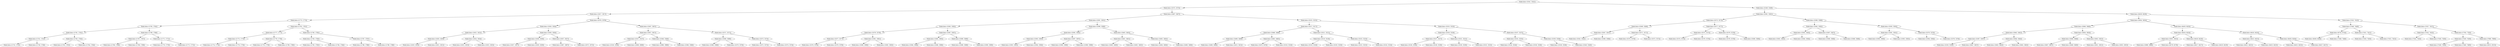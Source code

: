 digraph G{
488594338 [label="Node{data=[3541, 3541]}"]
488594338 -> 692000682
692000682 [label="Node{data=[3375, 3375]}"]
692000682 -> 1458837992
1458837992 [label="Node{data=[1817, 1817]}"]
1458837992 -> 298700672
298700672 [label="Node{data=[1773, 1773]}"]
298700672 -> 1986544720
1986544720 [label="Node{data=[1765, 1765]}"]
1986544720 -> 666603376
666603376 [label="Node{data=[1761, 1761]}"]
666603376 -> 1375136054
1375136054 [label="Node{data=[1741, 1741]}"]
1375136054 -> 775462215
775462215 [label="Node{data=[1732, 1732]}"]
1375136054 -> 440800788
440800788 [label="Node{data=[1758, 1758]}"]
666603376 -> 1635637795
1635637795 [label="Node{data=[1763, 1763]}"]
1635637795 -> 119808099
119808099 [label="Node{data=[1762, 1762]}"]
1635637795 -> 1830573925
1830573925 [label="Node{data=[1764, 1764]}"]
1986544720 -> 1203767908
1203767908 [label="Node{data=[1769, 1769]}"]
1203767908 -> 1214479485
1214479485 [label="Node{data=[1767, 1767]}"]
1214479485 -> 1851947562
1851947562 [label="Node{data=[1766, 1766]}"]
1214479485 -> 1640677372
1640677372 [label="Node{data=[1768, 1768]}"]
1203767908 -> 647895691
647895691 [label="Node{data=[1771, 1771]}"]
647895691 -> 1976371889
1976371889 [label="Node{data=[1770, 1770]}"]
647895691 -> 142839048
142839048 [label="Node{data=[1772, 1772]}"]
298700672 -> 1006823099
1006823099 [label="Node{data=[1781, 1781]}"]
1006823099 -> 1788803570
1788803570 [label="Node{data=[1777, 1777]}"]
1788803570 -> 2006707858
2006707858 [label="Node{data=[1775, 1775]}"]
2006707858 -> 1667552932
1667552932 [label="Node{data=[1774, 1774]}"]
2006707858 -> 1224262477
1224262477 [label="Node{data=[1776, 1776]}"]
1788803570 -> 1429533385
1429533385 [label="Node{data=[1779, 1779]}"]
1429533385 -> 2113108355
2113108355 [label="Node{data=[1778, 1778]}"]
1429533385 -> 954679663
954679663 [label="Node{data=[1780, 1780]}"]
1006823099 -> 915083157
915083157 [label="Node{data=[1785, 1785]}"]
915083157 -> 1146814775
1146814775 [label="Node{data=[1783, 1783]}"]
1146814775 -> 570574686
570574686 [label="Node{data=[1782, 1782]}"]
1146814775 -> 552371784
552371784 [label="Node{data=[1784, 1784]}"]
915083157 -> 1324728935
1324728935 [label="Node{data=[1787, 1787]}"]
1324728935 -> 1387995191
1387995191 [label="Node{data=[1786, 1786]}"]
1324728935 -> 1647551881
1647551881 [label="Node{data=[1788, 1788]}"]
1458837992 -> 640262465
640262465 [label="Node{data=[2078, 2078]}"]
640262465 -> 1177532697
1177532697 [label="Node{data=[1826, 1826]}"]
1177532697 -> 1293845363
1293845363 [label="Node{data=[1822, 1822]}"]
1293845363 -> 847149236
847149236 [label="Node{data=[1820, 1820]}"]
847149236 -> 1496773651
1496773651 [label="Node{data=[1819, 1819]}"]
847149236 -> 1651140957
1651140957 [label="Node{data=[1821, 1821]}"]
1293845363 -> 1540778872
1540778872 [label="Node{data=[1824, 1824]}"]
1540778872 -> 447480686
447480686 [label="Node{data=[1823, 1823]}"]
1540778872 -> 1960110660
1960110660 [label="Node{data=[1825, 1825]}"]
1177532697 -> 1162167554
1162167554 [label="Node{data=[1830, 1830]}"]
1162167554 -> 757103481
757103481 [label="Node{data=[1828, 1828]}"]
757103481 -> 1466809024
1466809024 [label="Node{data=[1827, 1827]}"]
757103481 -> 70839459
70839459 [label="Node{data=[1829, 1829]}"]
1162167554 -> 1807406195
1807406195 [label="Node{data=[2057, 2057]}"]
1807406195 -> 1164935630
1164935630 [label="Node{data=[1867, 1867]}"]
1807406195 -> 2137954329
2137954329 [label="Node{data=[2072, 2072]}"]
640262465 -> 1022377635
1022377635 [label="Node{data=[3367, 3367]}"]
1022377635 -> 30702594
30702594 [label="Node{data=[2957, 2957]}"]
30702594 -> 940375047
940375047 [label="Node{data=[2557, 2557]}"]
940375047 -> 866714959
866714959 [label="Node{data=[2526, 2526]}"]
940375047 -> 244392127
244392127 [label="Node{data=[2608, 2608]}"]
30702594 -> 747075843
747075843 [label="Node{data=[3346, 3346]}"]
747075843 -> 1932809296
1932809296 [label="Node{data=[2988, 2988]}"]
747075843 -> 147629060
147629060 [label="Node{data=[3366, 3366]}"]
1022377635 -> 266332538
266332538 [label="Node{data=[3371, 3371]}"]
266332538 -> 411555555
411555555 [label="Node{data=[3369, 3369]}"]
411555555 -> 1237354359
1237354359 [label="Node{data=[3368, 3368]}"]
411555555 -> 608298703
608298703 [label="Node{data=[3370, 3370]}"]
266332538 -> 1420119812
1420119812 [label="Node{data=[3373, 3373]}"]
1420119812 -> 1915993021
1915993021 [label="Node{data=[3372, 3372]}"]
1420119812 -> 1065705907
1065705907 [label="Node{data=[3374, 3374]}"]
692000682 -> 349806354
349806354 [label="Node{data=[3407, 3407]}"]
349806354 -> 1786396642
1786396642 [label="Node{data=[3391, 3391]}"]
1786396642 -> 100376387
100376387 [label="Node{data=[3383, 3383]}"]
100376387 -> 300416694
300416694 [label="Node{data=[3379, 3379]}"]
300416694 -> 1235145367
1235145367 [label="Node{data=[3377, 3377]}"]
1235145367 -> 1914728809
1914728809 [label="Node{data=[3376, 3376]}"]
1235145367 -> 729348585
729348585 [label="Node{data=[3378, 3378]}"]
300416694 -> 88383614
88383614 [label="Node{data=[3381, 3381]}"]
88383614 -> 988921899
988921899 [label="Node{data=[3380, 3380]}"]
88383614 -> 1261126949
1261126949 [label="Node{data=[3382, 3382]}"]
100376387 -> 661674520
661674520 [label="Node{data=[3387, 3387]}"]
661674520 -> 118966744
118966744 [label="Node{data=[3385, 3385]}"]
118966744 -> 869474697
869474697 [label="Node{data=[3384, 3384]}"]
118966744 -> 574638267
574638267 [label="Node{data=[3386, 3386]}"]
661674520 -> 121988721
121988721 [label="Node{data=[3389, 3389]}"]
121988721 -> 983676616
983676616 [label="Node{data=[3388, 3388]}"]
121988721 -> 282335100
282335100 [label="Node{data=[3390, 3390]}"]
1786396642 -> 812744781
812744781 [label="Node{data=[3399, 3399]}"]
812744781 -> 472583900
472583900 [label="Node{data=[3395, 3395]}"]
472583900 -> 730594407
730594407 [label="Node{data=[3393, 3393]}"]
730594407 -> 458514845
458514845 [label="Node{data=[3392, 3392]}"]
730594407 -> 656140626
656140626 [label="Node{data=[3394, 3394]}"]
472583900 -> 1669484163
1669484163 [label="Node{data=[3397, 3397]}"]
1669484163 -> 396291664
396291664 [label="Node{data=[3396, 3396]}"]
1669484163 -> 805191095
805191095 [label="Node{data=[3398, 3398]}"]
812744781 -> 1473712227
1473712227 [label="Node{data=[3403, 3403]}"]
1473712227 -> 642824780
642824780 [label="Node{data=[3401, 3401]}"]
642824780 -> 1180449976
1180449976 [label="Node{data=[3400, 3400]}"]
642824780 -> 412201537
412201537 [label="Node{data=[3402, 3402]}"]
1473712227 -> 1999301944
1999301944 [label="Node{data=[3405, 3405]}"]
1999301944 -> 1410050891
1410050891 [label="Node{data=[3404, 3404]}"]
1999301944 -> 1939203214
1939203214 [label="Node{data=[3406, 3406]}"]
349806354 -> 1711493895
1711493895 [label="Node{data=[3525, 3525]}"]
1711493895 -> 1189093842
1189093842 [label="Node{data=[3517, 3517]}"]
1189093842 -> 1337494454
1337494454 [label="Node{data=[3468, 3468]}"]
1337494454 -> 332769115
332769115 [label="Node{data=[3409, 3409]}"]
332769115 -> 1873954125
1873954125 [label="Node{data=[3408, 3408]}"]
332769115 -> 672864216
672864216 [label="Node{data=[3415, 3415]}"]
1337494454 -> 594922582
594922582 [label="Node{data=[3485, 3485]}"]
594922582 -> 497305628
497305628 [label="Node{data=[3476, 3476]}"]
594922582 -> 1623322312
1623322312 [label="Node{data=[3516, 3516]}"]
1189093842 -> 278171871
278171871 [label="Node{data=[3521, 3521]}"]
278171871 -> 495905255
495905255 [label="Node{data=[3519, 3519]}"]
495905255 -> 584431330
584431330 [label="Node{data=[3518, 3518]}"]
495905255 -> 1292741598
1292741598 [label="Node{data=[3520, 3520]}"]
278171871 -> 2032916680
2032916680 [label="Node{data=[3523, 3523]}"]
2032916680 -> 318818267
318818267 [label="Node{data=[3522, 3522]}"]
2032916680 -> 485298687
485298687 [label="Node{data=[3524, 3524]}"]
1711493895 -> 1016994535
1016994535 [label="Node{data=[3533, 3533]}"]
1016994535 -> 458516516
458516516 [label="Node{data=[3529, 3529]}"]
458516516 -> 251611786
251611786 [label="Node{data=[3527, 3527]}"]
251611786 -> 2062143555
2062143555 [label="Node{data=[3526, 3526]}"]
251611786 -> 913089755
913089755 [label="Node{data=[3528, 3528]}"]
458516516 -> 247594874
247594874 [label="Node{data=[3531, 3531]}"]
247594874 -> 2048810802
2048810802 [label="Node{data=[3530, 3530]}"]
247594874 -> 1321329658
1321329658 [label="Node{data=[3532, 3532]}"]
1016994535 -> 500751493
500751493 [label="Node{data=[3537, 3537]}"]
500751493 -> 476301931
476301931 [label="Node{data=[3535, 3535]}"]
476301931 -> 344781082
344781082 [label="Node{data=[3534, 3534]}"]
476301931 -> 1427312194
1427312194 [label="Node{data=[3536, 3536]}"]
500751493 -> 250928273
250928273 [label="Node{data=[3539, 3539]}"]
250928273 -> 205946806
205946806 [label="Node{data=[3538, 3538]}"]
250928273 -> 2142325509
2142325509 [label="Node{data=[3540, 3540]}"]
488594338 -> 849165231
849165231 [label="Node{data=[5549, 5549]}"]
849165231 -> 438663481
438663481 [label="Node{data=[3581, 3581]}"]
438663481 -> 622927364
622927364 [label="Node{data=[3573, 3573]}"]
622927364 -> 1346212038
1346212038 [label="Node{data=[3569, 3569]}"]
1346212038 -> 195463469
195463469 [label="Node{data=[3567, 3567]}"]
195463469 -> 989582801
989582801 [label="Node{data=[3542, 3542]}"]
195463469 -> 386346420
386346420 [label="Node{data=[3568, 3568]}"]
1346212038 -> 729818162
729818162 [label="Node{data=[3571, 3571]}"]
729818162 -> 340803470
340803470 [label="Node{data=[3570, 3570]}"]
729818162 -> 1885414792
1885414792 [label="Node{data=[3572, 3572]}"]
622927364 -> 1587928253
1587928253 [label="Node{data=[3577, 3577]}"]
1587928253 -> 1957610223
1957610223 [label="Node{data=[3575, 3575]}"]
1957610223 -> 1628913595
1628913595 [label="Node{data=[3574, 3574]}"]
1957610223 -> 413338484
413338484 [label="Node{data=[3576, 3576]}"]
1587928253 -> 1754496233
1754496233 [label="Node{data=[3579, 3579]}"]
1754496233 -> 1789424302
1789424302 [label="Node{data=[3578, 3578]}"]
1754496233 -> 840589991
840589991 [label="Node{data=[3580, 3580]}"]
438663481 -> 853681979
853681979 [label="Node{data=[3589, 3589]}"]
853681979 -> 1097167290
1097167290 [label="Node{data=[3585, 3585]}"]
1097167290 -> 1760642618
1760642618 [label="Node{data=[3583, 3583]}"]
1760642618 -> 161418969
161418969 [label="Node{data=[3582, 3582]}"]
1760642618 -> 719797038
719797038 [label="Node{data=[3584, 3584]}"]
1097167290 -> 1080391529
1080391529 [label="Node{data=[3587, 3587]}"]
1080391529 -> 583477705
583477705 [label="Node{data=[3586, 3586]}"]
1080391529 -> 1398735502
1398735502 [label="Node{data=[3588, 3588]}"]
853681979 -> 1081245056
1081245056 [label="Node{data=[3593, 3593]}"]
1081245056 -> 734500056
734500056 [label="Node{data=[3591, 3591]}"]
734500056 -> 810907912
810907912 [label="Node{data=[3590, 3590]}"]
734500056 -> 464865022
464865022 [label="Node{data=[3592, 3592]}"]
1081245056 -> 1224259189
1224259189 [label="Node{data=[5370, 5370]}"]
1224259189 -> 1603177190
1603177190 [label="Node{data=[3594, 3594]}"]
1224259189 -> 1149773094
1149773094 [label="Node{data=[5376, 5376]}"]
849165231 -> 1966803455
1966803455 [label="Node{data=[6428, 6428]}"]
1966803455 -> 2029863475
2029863475 [label="Node{data=[5854, 5854]}"]
2029863475 -> 1393503856
1393503856 [label="Node{data=[5846, 5846]}"]
1393503856 -> 1445695522
1445695522 [label="Node{data=[5842, 5842]}"]
1445695522 -> 2071072745
2071072745 [label="Node{data=[5587, 5587]}"]
2071072745 -> 1762403950
1762403950 [label="Node{data=[5550, 5550]}"]
2071072745 -> 1130035601
1130035601 [label="Node{data=[5647, 5647]}"]
1445695522 -> 1232788312
1232788312 [label="Node{data=[5844, 5844]}"]
1232788312 -> 572295385
572295385 [label="Node{data=[5843, 5843]}"]
1232788312 -> 707524002
707524002 [label="Node{data=[5845, 5845]}"]
1393503856 -> 1042876167
1042876167 [label="Node{data=[5850, 5850]}"]
1042876167 -> 563526529
563526529 [label="Node{data=[5848, 5848]}"]
563526529 -> 1737139498
1737139498 [label="Node{data=[5847, 5847]}"]
563526529 -> 318360220
318360220 [label="Node{data=[5849, 5849]}"]
1042876167 -> 1688139515
1688139515 [label="Node{data=[5852, 5852]}"]
1688139515 -> 1883247450
1883247450 [label="Node{data=[5851, 5851]}"]
1688139515 -> 1121012621
1121012621 [label="Node{data=[5853, 5853]}"]
2029863475 -> 505463905
505463905 [label="Node{data=[6420, 6420]}"]
505463905 -> 219857008
219857008 [label="Node{data=[6416, 6416]}"]
219857008 -> 2108741706
2108741706 [label="Node{data=[5922, 5922]}"]
2108741706 -> 905279826
905279826 [label="Node{data=[5888, 5888]}"]
2108741706 -> 770613313
770613313 [label="Node{data=[6278, 6278]}"]
219857008 -> 1982655692
1982655692 [label="Node{data=[6418, 6418]}"]
1982655692 -> 228923595
228923595 [label="Node{data=[6417, 6417]}"]
1982655692 -> 327475140
327475140 [label="Node{data=[6419, 6419]}"]
505463905 -> 1269860701
1269860701 [label="Node{data=[6424, 6424]}"]
1269860701 -> 1525368427
1525368427 [label="Node{data=[6422, 6422]}"]
1525368427 -> 2133683901
2133683901 [label="Node{data=[6421, 6421]}"]
1525368427 -> 1256387683
1256387683 [label="Node{data=[6423, 6423]}"]
1269860701 -> 98002435
98002435 [label="Node{data=[6426, 6426]}"]
98002435 -> 84914380
84914380 [label="Node{data=[6425, 6425]}"]
98002435 -> 298024534
298024534 [label="Node{data=[6427, 6427]}"]
1966803455 -> 1289736673
1289736673 [label="Node{data=[7453, 7453]}"]
1289736673 -> 1913012487
1913012487 [label="Node{data=[7449, 7449]}"]
1913012487 -> 175576667
175576667 [label="Node{data=[6754, 6754]}"]
175576667 -> 5044365
5044365 [label="Node{data=[6458, 6458]}"]
175576667 -> 850289084
850289084 [label="Node{data=[7448, 7448]}"]
1913012487 -> 1927286935
1927286935 [label="Node{data=[7451, 7451]}"]
1927286935 -> 1075254622
1075254622 [label="Node{data=[7450, 7450]}"]
1927286935 -> 662177089
662177089 [label="Node{data=[7452, 7452]}"]
1289736673 -> 1721381779
1721381779 [label="Node{data=[7457, 7457]}"]
1721381779 -> 344777599
344777599 [label="Node{data=[7455, 7455]}"]
344777599 -> 1825155413
1825155413 [label="Node{data=[7454, 7454]}"]
344777599 -> 201128832
201128832 [label="Node{data=[7456, 7456]}"]
1721381779 -> 1020090311
1020090311 [label="Node{data=[7783, 7783]}"]
1020090311 -> 1336532026
1336532026 [label="Node{data=[7459, 7459]}"]
1336532026 -> 1846232987
1846232987 [label="Node{data=[7458, 7458]}"]
1336532026 -> 46629153
46629153 [label="Node{data=[7460, 7460]}"]
1020090311 -> 1424137681
1424137681 [label="Node{data=[7806, 7806]}"]
1424137681 -> 1428935547
1428935547 [label="Node{data=[8315, 8315]}"]
}